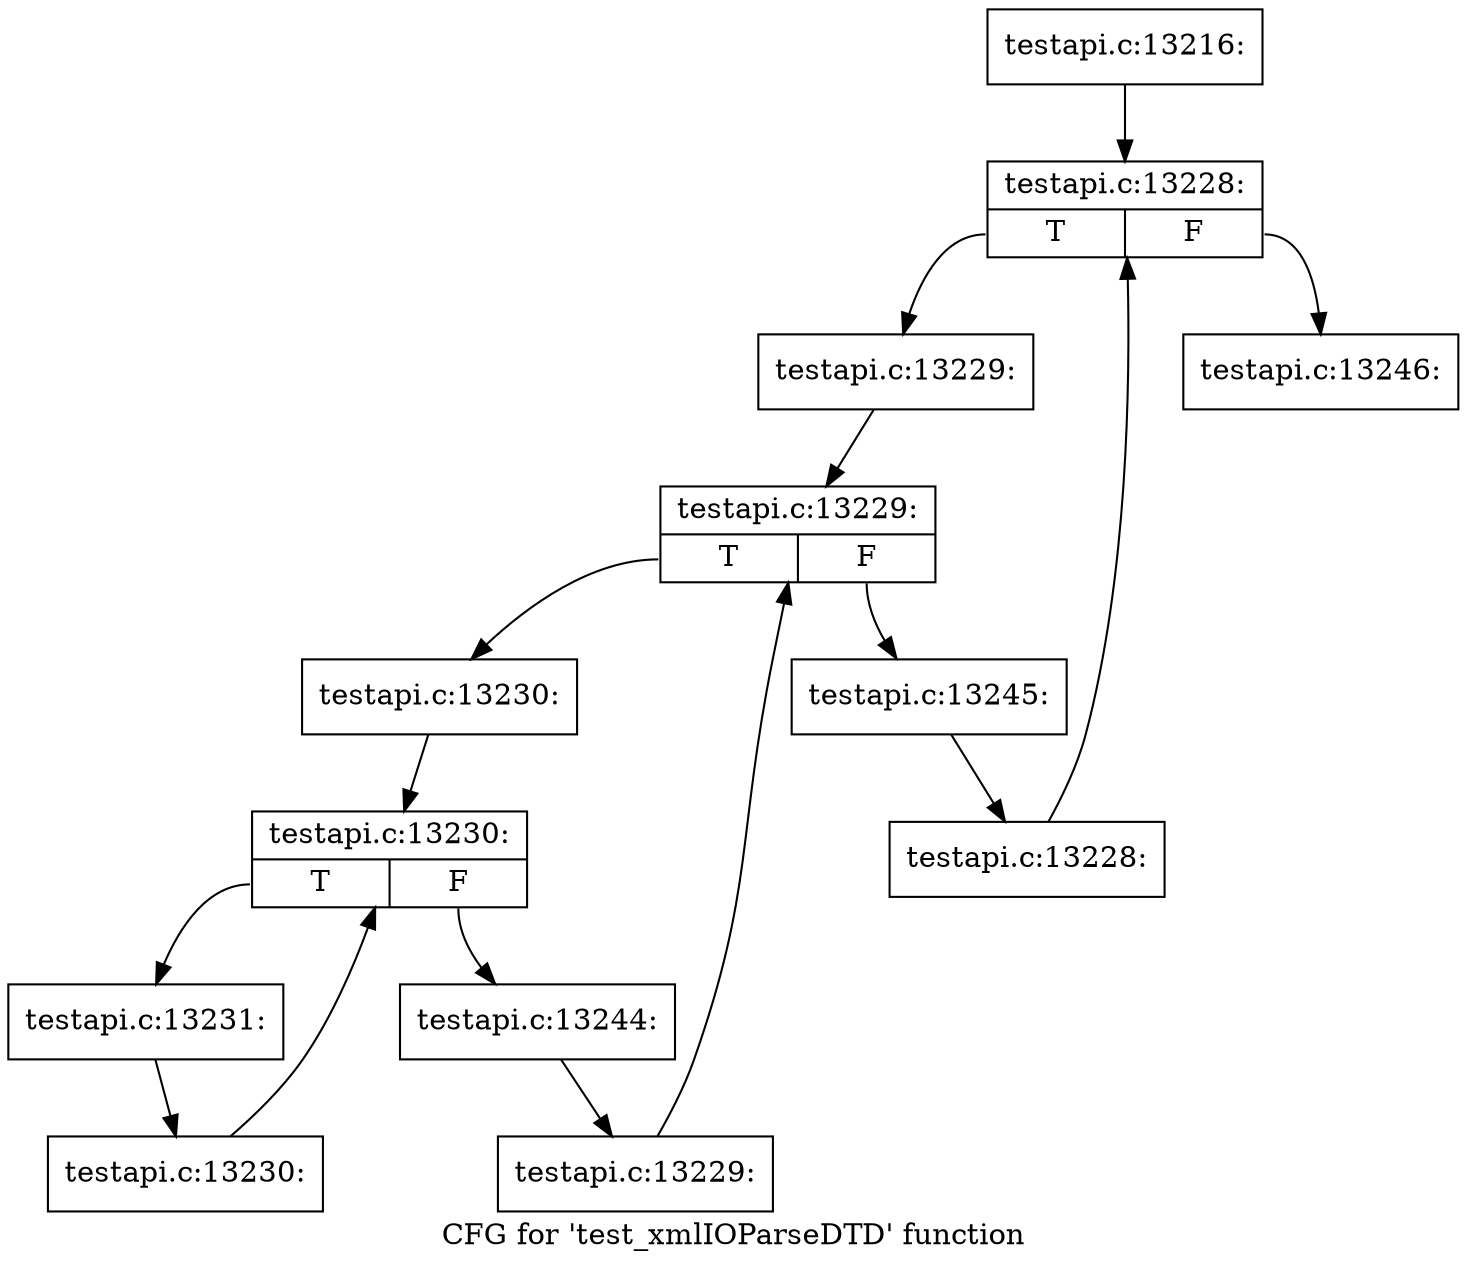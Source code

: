digraph "CFG for 'test_xmlIOParseDTD' function" {
	label="CFG for 'test_xmlIOParseDTD' function";

	Node0x478b150 [shape=record,label="{testapi.c:13216:}"];
	Node0x478b150 -> Node0x4791360;
	Node0x4791360 [shape=record,label="{testapi.c:13228:|{<s0>T|<s1>F}}"];
	Node0x4791360:s0 -> Node0x4791640;
	Node0x4791360:s1 -> Node0x47911c0;
	Node0x4791640 [shape=record,label="{testapi.c:13229:}"];
	Node0x4791640 -> Node0x4791a30;
	Node0x4791a30 [shape=record,label="{testapi.c:13229:|{<s0>T|<s1>F}}"];
	Node0x4791a30:s0 -> Node0x4791cb0;
	Node0x4791a30:s1 -> Node0x4791910;
	Node0x4791cb0 [shape=record,label="{testapi.c:13230:}"];
	Node0x4791cb0 -> Node0x47920a0;
	Node0x47920a0 [shape=record,label="{testapi.c:13230:|{<s0>T|<s1>F}}"];
	Node0x47920a0:s0 -> Node0x4792320;
	Node0x47920a0:s1 -> Node0x4791f80;
	Node0x4792320 [shape=record,label="{testapi.c:13231:}"];
	Node0x4792320 -> Node0x4792290;
	Node0x4792290 [shape=record,label="{testapi.c:13230:}"];
	Node0x4792290 -> Node0x47920a0;
	Node0x4791f80 [shape=record,label="{testapi.c:13244:}"];
	Node0x4791f80 -> Node0x4791c20;
	Node0x4791c20 [shape=record,label="{testapi.c:13229:}"];
	Node0x4791c20 -> Node0x4791a30;
	Node0x4791910 [shape=record,label="{testapi.c:13245:}"];
	Node0x4791910 -> Node0x47915b0;
	Node0x47915b0 [shape=record,label="{testapi.c:13228:}"];
	Node0x47915b0 -> Node0x4791360;
	Node0x47911c0 [shape=record,label="{testapi.c:13246:}"];
}
